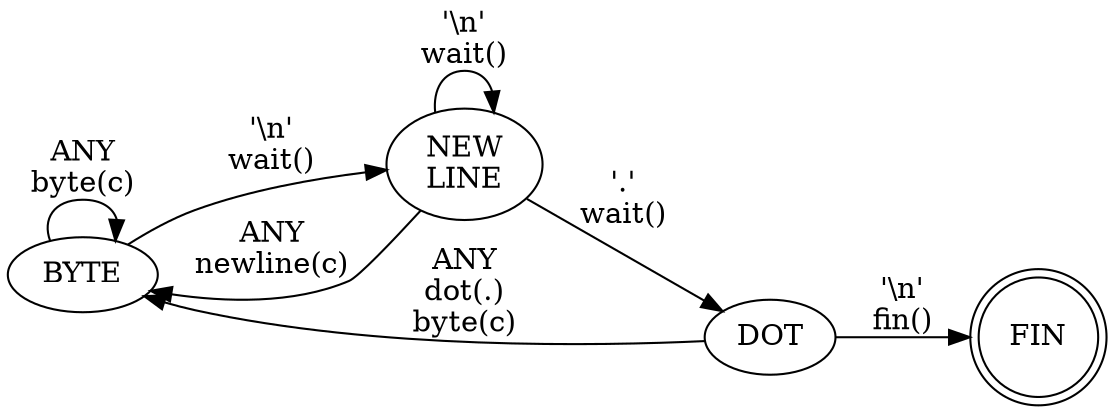 digraph g {
    rankdir=LR;
    size= "8.27,11.69";
    ratio="compress"
    center="true"

    BYTE    -> BYTE     [label="ANY\nbyte(c)"]
    BYTE    -> NEWLINE  [label="'\\n'\nwait()"]

    NEWLINE             [label="NEW\nLINE"]

    NEWLINE -> NEWLINE  [label="'\\n'\nwait()"]
    NEWLINE -> DOT      [label="'.'\nwait()"]
    NEWLINE -> BYTE     [label="ANY\nnewline(c)"]

    DOT     -> BYTE     [label="ANY\ndot(.)\nbyte(c)"]
    DOT     -> FIN      [label="'\\n'\nfin()"]

    FIN                 [shape=doublecircle]
}
